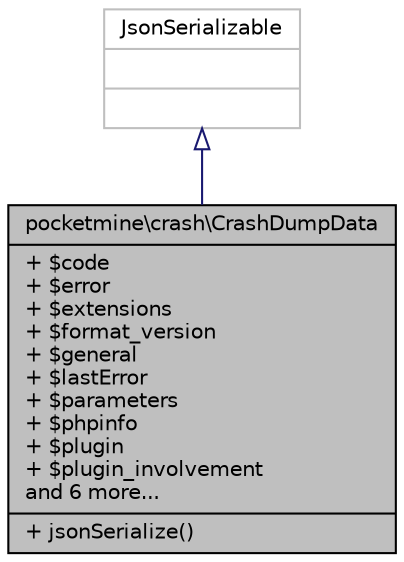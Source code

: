 digraph "pocketmine\crash\CrashDumpData"
{
 // INTERACTIVE_SVG=YES
 // LATEX_PDF_SIZE
  edge [fontname="Helvetica",fontsize="10",labelfontname="Helvetica",labelfontsize="10"];
  node [fontname="Helvetica",fontsize="10",shape=record];
  Node1 [label="{pocketmine\\crash\\CrashDumpData\n|+ $code\l+ $error\l+ $extensions\l+ $format_version\l+ $general\l+ $lastError\l+ $parameters\l+ $phpinfo\l+ $plugin\l+ $plugin_involvement\land 6 more...\l|+ jsonSerialize()\l}",height=0.2,width=0.4,color="black", fillcolor="grey75", style="filled", fontcolor="black",tooltip=" "];
  Node2 -> Node1 [dir="back",color="midnightblue",fontsize="10",style="solid",arrowtail="onormal",fontname="Helvetica"];
  Node2 [label="{JsonSerializable\n||}",height=0.2,width=0.4,color="grey75", fillcolor="white", style="filled",tooltip=" "];
}
